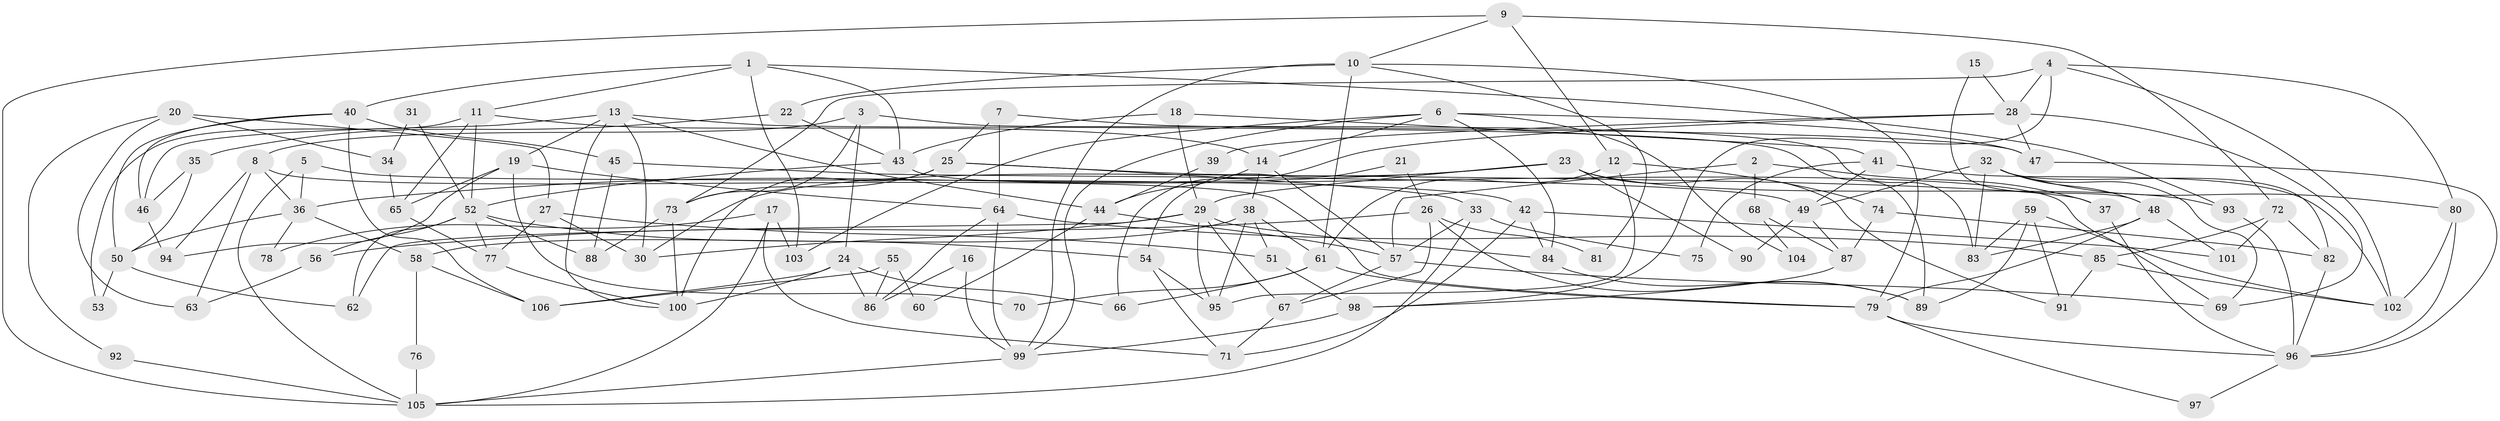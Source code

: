 // Generated by graph-tools (version 1.1) at 2025/26/03/09/25 03:26:09]
// undirected, 106 vertices, 212 edges
graph export_dot {
graph [start="1"]
  node [color=gray90,style=filled];
  1;
  2;
  3;
  4;
  5;
  6;
  7;
  8;
  9;
  10;
  11;
  12;
  13;
  14;
  15;
  16;
  17;
  18;
  19;
  20;
  21;
  22;
  23;
  24;
  25;
  26;
  27;
  28;
  29;
  30;
  31;
  32;
  33;
  34;
  35;
  36;
  37;
  38;
  39;
  40;
  41;
  42;
  43;
  44;
  45;
  46;
  47;
  48;
  49;
  50;
  51;
  52;
  53;
  54;
  55;
  56;
  57;
  58;
  59;
  60;
  61;
  62;
  63;
  64;
  65;
  66;
  67;
  68;
  69;
  70;
  71;
  72;
  73;
  74;
  75;
  76;
  77;
  78;
  79;
  80;
  81;
  82;
  83;
  84;
  85;
  86;
  87;
  88;
  89;
  90;
  91;
  92;
  93;
  94;
  95;
  96;
  97;
  98;
  99;
  100;
  101;
  102;
  103;
  104;
  105;
  106;
  1 -- 93;
  1 -- 11;
  1 -- 40;
  1 -- 43;
  1 -- 103;
  2 -- 37;
  2 -- 57;
  2 -- 68;
  3 -- 73;
  3 -- 83;
  3 -- 8;
  3 -- 24;
  4 -- 73;
  4 -- 102;
  4 -- 28;
  4 -- 80;
  4 -- 98;
  5 -- 42;
  5 -- 105;
  5 -- 36;
  6 -- 47;
  6 -- 14;
  6 -- 84;
  6 -- 99;
  6 -- 103;
  6 -- 104;
  7 -- 25;
  7 -- 64;
  7 -- 47;
  8 -- 36;
  8 -- 63;
  8 -- 79;
  8 -- 94;
  9 -- 10;
  9 -- 105;
  9 -- 12;
  9 -- 72;
  10 -- 99;
  10 -- 79;
  10 -- 22;
  10 -- 61;
  10 -- 81;
  11 -- 14;
  11 -- 65;
  11 -- 52;
  11 -- 53;
  12 -- 61;
  12 -- 74;
  12 -- 95;
  13 -- 46;
  13 -- 30;
  13 -- 19;
  13 -- 44;
  13 -- 89;
  13 -- 100;
  14 -- 38;
  14 -- 57;
  14 -- 44;
  15 -- 48;
  15 -- 28;
  16 -- 86;
  16 -- 99;
  17 -- 103;
  17 -- 71;
  17 -- 78;
  17 -- 105;
  18 -- 41;
  18 -- 29;
  18 -- 43;
  19 -- 94;
  19 -- 64;
  19 -- 65;
  19 -- 70;
  20 -- 63;
  20 -- 27;
  20 -- 34;
  20 -- 92;
  21 -- 54;
  21 -- 26;
  22 -- 43;
  22 -- 35;
  23 -- 29;
  23 -- 91;
  23 -- 30;
  23 -- 36;
  23 -- 90;
  23 -- 93;
  24 -- 66;
  24 -- 86;
  24 -- 100;
  24 -- 106;
  25 -- 33;
  25 -- 100;
  25 -- 37;
  25 -- 73;
  26 -- 89;
  26 -- 67;
  26 -- 56;
  26 -- 81;
  27 -- 30;
  27 -- 77;
  27 -- 51;
  28 -- 69;
  28 -- 39;
  28 -- 47;
  28 -- 66;
  29 -- 84;
  29 -- 62;
  29 -- 30;
  29 -- 67;
  29 -- 95;
  31 -- 34;
  31 -- 52;
  32 -- 80;
  32 -- 48;
  32 -- 49;
  32 -- 69;
  32 -- 82;
  32 -- 83;
  33 -- 105;
  33 -- 57;
  33 -- 75;
  34 -- 65;
  35 -- 50;
  35 -- 46;
  36 -- 50;
  36 -- 58;
  36 -- 78;
  37 -- 96;
  38 -- 51;
  38 -- 95;
  38 -- 58;
  38 -- 61;
  39 -- 44;
  40 -- 106;
  40 -- 45;
  40 -- 46;
  40 -- 50;
  41 -- 49;
  41 -- 102;
  41 -- 75;
  42 -- 71;
  42 -- 101;
  42 -- 84;
  43 -- 52;
  43 -- 69;
  44 -- 57;
  44 -- 60;
  45 -- 88;
  45 -- 49;
  46 -- 94;
  47 -- 96;
  48 -- 79;
  48 -- 83;
  48 -- 101;
  49 -- 87;
  49 -- 90;
  50 -- 53;
  50 -- 62;
  51 -- 98;
  52 -- 54;
  52 -- 56;
  52 -- 62;
  52 -- 77;
  52 -- 88;
  54 -- 95;
  54 -- 71;
  55 -- 106;
  55 -- 86;
  55 -- 60;
  56 -- 63;
  57 -- 69;
  57 -- 67;
  58 -- 76;
  58 -- 106;
  59 -- 89;
  59 -- 102;
  59 -- 83;
  59 -- 91;
  61 -- 66;
  61 -- 70;
  61 -- 79;
  64 -- 99;
  64 -- 85;
  64 -- 86;
  65 -- 77;
  67 -- 71;
  68 -- 87;
  68 -- 104;
  72 -- 82;
  72 -- 85;
  72 -- 101;
  73 -- 100;
  73 -- 88;
  74 -- 82;
  74 -- 87;
  76 -- 105;
  77 -- 100;
  79 -- 96;
  79 -- 97;
  80 -- 96;
  80 -- 102;
  82 -- 96;
  84 -- 89;
  85 -- 91;
  85 -- 102;
  87 -- 98;
  92 -- 105;
  93 -- 96;
  96 -- 97;
  98 -- 99;
  99 -- 105;
}
